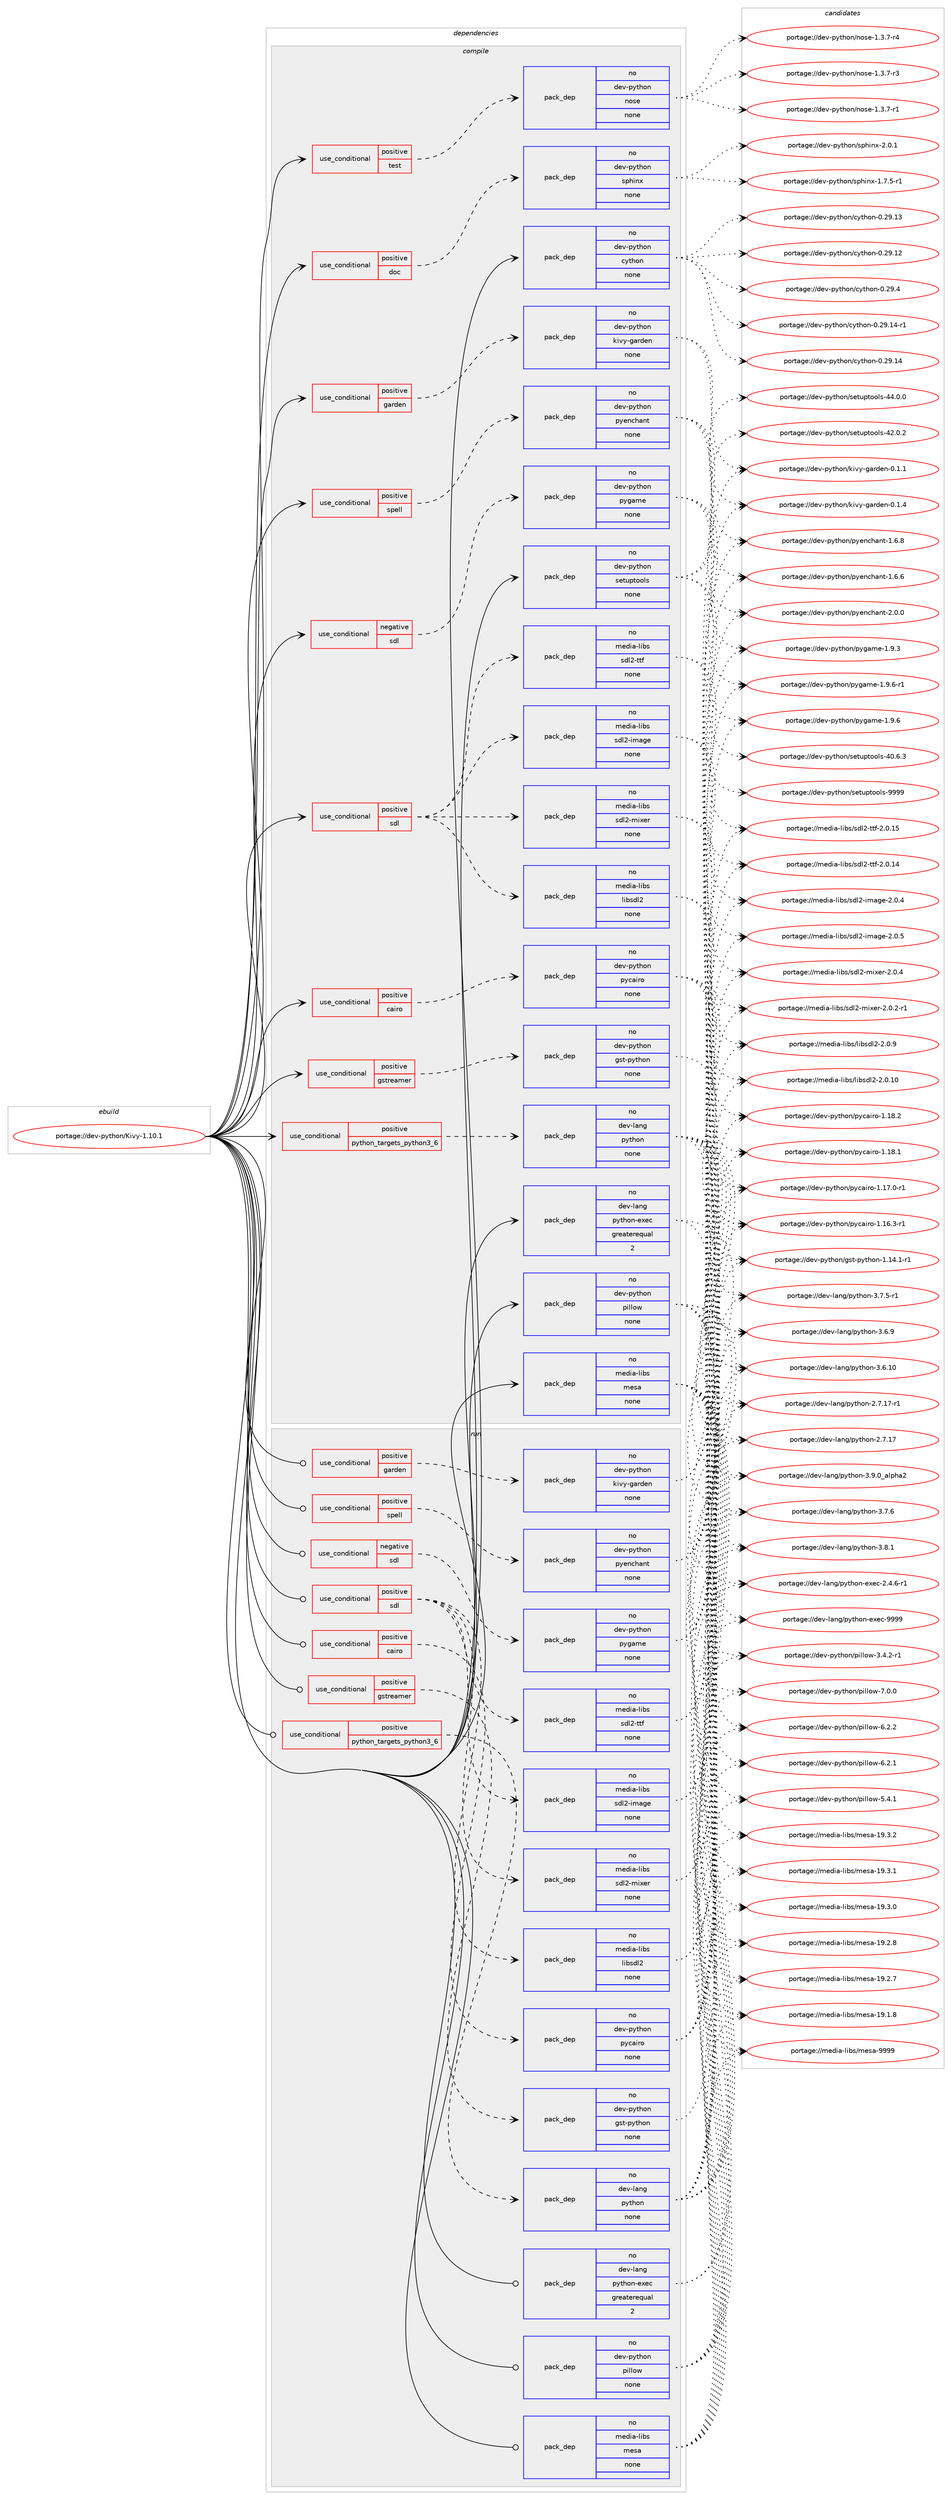 digraph prolog {

# *************
# Graph options
# *************

newrank=true;
concentrate=true;
compound=true;
graph [rankdir=LR,fontname=Helvetica,fontsize=10,ranksep=1.5];#, ranksep=2.5, nodesep=0.2];
edge  [arrowhead=vee];
node  [fontname=Helvetica,fontsize=10];

# **********
# The ebuild
# **********

subgraph cluster_leftcol {
color=gray;
rank=same;
label=<<i>ebuild</i>>;
id [label="portage://dev-python/Kivy-1.10.1", color=red, width=4, href="../dev-python/Kivy-1.10.1.svg"];
}

# ****************
# The dependencies
# ****************

subgraph cluster_midcol {
color=gray;
label=<<i>dependencies</i>>;
subgraph cluster_compile {
fillcolor="#eeeeee";
style=filled;
label=<<i>compile</i>>;
subgraph cond119647 {
dependency473602 [label=<<TABLE BORDER="0" CELLBORDER="1" CELLSPACING="0" CELLPADDING="4"><TR><TD ROWSPAN="3" CELLPADDING="10">use_conditional</TD></TR><TR><TD>negative</TD></TR><TR><TD>sdl</TD></TR></TABLE>>, shape=none, color=red];
subgraph pack348938 {
dependency473603 [label=<<TABLE BORDER="0" CELLBORDER="1" CELLSPACING="0" CELLPADDING="4" WIDTH="220"><TR><TD ROWSPAN="6" CELLPADDING="30">pack_dep</TD></TR><TR><TD WIDTH="110">no</TD></TR><TR><TD>dev-python</TD></TR><TR><TD>pygame</TD></TR><TR><TD>none</TD></TR><TR><TD></TD></TR></TABLE>>, shape=none, color=blue];
}
dependency473602:e -> dependency473603:w [weight=20,style="dashed",arrowhead="vee"];
}
id:e -> dependency473602:w [weight=20,style="solid",arrowhead="vee"];
subgraph cond119648 {
dependency473604 [label=<<TABLE BORDER="0" CELLBORDER="1" CELLSPACING="0" CELLPADDING="4"><TR><TD ROWSPAN="3" CELLPADDING="10">use_conditional</TD></TR><TR><TD>positive</TD></TR><TR><TD>cairo</TD></TR></TABLE>>, shape=none, color=red];
subgraph pack348939 {
dependency473605 [label=<<TABLE BORDER="0" CELLBORDER="1" CELLSPACING="0" CELLPADDING="4" WIDTH="220"><TR><TD ROWSPAN="6" CELLPADDING="30">pack_dep</TD></TR><TR><TD WIDTH="110">no</TD></TR><TR><TD>dev-python</TD></TR><TR><TD>pycairo</TD></TR><TR><TD>none</TD></TR><TR><TD></TD></TR></TABLE>>, shape=none, color=blue];
}
dependency473604:e -> dependency473605:w [weight=20,style="dashed",arrowhead="vee"];
}
id:e -> dependency473604:w [weight=20,style="solid",arrowhead="vee"];
subgraph cond119649 {
dependency473606 [label=<<TABLE BORDER="0" CELLBORDER="1" CELLSPACING="0" CELLPADDING="4"><TR><TD ROWSPAN="3" CELLPADDING="10">use_conditional</TD></TR><TR><TD>positive</TD></TR><TR><TD>doc</TD></TR></TABLE>>, shape=none, color=red];
subgraph pack348940 {
dependency473607 [label=<<TABLE BORDER="0" CELLBORDER="1" CELLSPACING="0" CELLPADDING="4" WIDTH="220"><TR><TD ROWSPAN="6" CELLPADDING="30">pack_dep</TD></TR><TR><TD WIDTH="110">no</TD></TR><TR><TD>dev-python</TD></TR><TR><TD>sphinx</TD></TR><TR><TD>none</TD></TR><TR><TD></TD></TR></TABLE>>, shape=none, color=blue];
}
dependency473606:e -> dependency473607:w [weight=20,style="dashed",arrowhead="vee"];
}
id:e -> dependency473606:w [weight=20,style="solid",arrowhead="vee"];
subgraph cond119650 {
dependency473608 [label=<<TABLE BORDER="0" CELLBORDER="1" CELLSPACING="0" CELLPADDING="4"><TR><TD ROWSPAN="3" CELLPADDING="10">use_conditional</TD></TR><TR><TD>positive</TD></TR><TR><TD>garden</TD></TR></TABLE>>, shape=none, color=red];
subgraph pack348941 {
dependency473609 [label=<<TABLE BORDER="0" CELLBORDER="1" CELLSPACING="0" CELLPADDING="4" WIDTH="220"><TR><TD ROWSPAN="6" CELLPADDING="30">pack_dep</TD></TR><TR><TD WIDTH="110">no</TD></TR><TR><TD>dev-python</TD></TR><TR><TD>kivy-garden</TD></TR><TR><TD>none</TD></TR><TR><TD></TD></TR></TABLE>>, shape=none, color=blue];
}
dependency473608:e -> dependency473609:w [weight=20,style="dashed",arrowhead="vee"];
}
id:e -> dependency473608:w [weight=20,style="solid",arrowhead="vee"];
subgraph cond119651 {
dependency473610 [label=<<TABLE BORDER="0" CELLBORDER="1" CELLSPACING="0" CELLPADDING="4"><TR><TD ROWSPAN="3" CELLPADDING="10">use_conditional</TD></TR><TR><TD>positive</TD></TR><TR><TD>gstreamer</TD></TR></TABLE>>, shape=none, color=red];
subgraph pack348942 {
dependency473611 [label=<<TABLE BORDER="0" CELLBORDER="1" CELLSPACING="0" CELLPADDING="4" WIDTH="220"><TR><TD ROWSPAN="6" CELLPADDING="30">pack_dep</TD></TR><TR><TD WIDTH="110">no</TD></TR><TR><TD>dev-python</TD></TR><TR><TD>gst-python</TD></TR><TR><TD>none</TD></TR><TR><TD></TD></TR></TABLE>>, shape=none, color=blue];
}
dependency473610:e -> dependency473611:w [weight=20,style="dashed",arrowhead="vee"];
}
id:e -> dependency473610:w [weight=20,style="solid",arrowhead="vee"];
subgraph cond119652 {
dependency473612 [label=<<TABLE BORDER="0" CELLBORDER="1" CELLSPACING="0" CELLPADDING="4"><TR><TD ROWSPAN="3" CELLPADDING="10">use_conditional</TD></TR><TR><TD>positive</TD></TR><TR><TD>python_targets_python3_6</TD></TR></TABLE>>, shape=none, color=red];
subgraph pack348943 {
dependency473613 [label=<<TABLE BORDER="0" CELLBORDER="1" CELLSPACING="0" CELLPADDING="4" WIDTH="220"><TR><TD ROWSPAN="6" CELLPADDING="30">pack_dep</TD></TR><TR><TD WIDTH="110">no</TD></TR><TR><TD>dev-lang</TD></TR><TR><TD>python</TD></TR><TR><TD>none</TD></TR><TR><TD></TD></TR></TABLE>>, shape=none, color=blue];
}
dependency473612:e -> dependency473613:w [weight=20,style="dashed",arrowhead="vee"];
}
id:e -> dependency473612:w [weight=20,style="solid",arrowhead="vee"];
subgraph cond119653 {
dependency473614 [label=<<TABLE BORDER="0" CELLBORDER="1" CELLSPACING="0" CELLPADDING="4"><TR><TD ROWSPAN="3" CELLPADDING="10">use_conditional</TD></TR><TR><TD>positive</TD></TR><TR><TD>sdl</TD></TR></TABLE>>, shape=none, color=red];
subgraph pack348944 {
dependency473615 [label=<<TABLE BORDER="0" CELLBORDER="1" CELLSPACING="0" CELLPADDING="4" WIDTH="220"><TR><TD ROWSPAN="6" CELLPADDING="30">pack_dep</TD></TR><TR><TD WIDTH="110">no</TD></TR><TR><TD>media-libs</TD></TR><TR><TD>libsdl2</TD></TR><TR><TD>none</TD></TR><TR><TD></TD></TR></TABLE>>, shape=none, color=blue];
}
dependency473614:e -> dependency473615:w [weight=20,style="dashed",arrowhead="vee"];
subgraph pack348945 {
dependency473616 [label=<<TABLE BORDER="0" CELLBORDER="1" CELLSPACING="0" CELLPADDING="4" WIDTH="220"><TR><TD ROWSPAN="6" CELLPADDING="30">pack_dep</TD></TR><TR><TD WIDTH="110">no</TD></TR><TR><TD>media-libs</TD></TR><TR><TD>sdl2-ttf</TD></TR><TR><TD>none</TD></TR><TR><TD></TD></TR></TABLE>>, shape=none, color=blue];
}
dependency473614:e -> dependency473616:w [weight=20,style="dashed",arrowhead="vee"];
subgraph pack348946 {
dependency473617 [label=<<TABLE BORDER="0" CELLBORDER="1" CELLSPACING="0" CELLPADDING="4" WIDTH="220"><TR><TD ROWSPAN="6" CELLPADDING="30">pack_dep</TD></TR><TR><TD WIDTH="110">no</TD></TR><TR><TD>media-libs</TD></TR><TR><TD>sdl2-image</TD></TR><TR><TD>none</TD></TR><TR><TD></TD></TR></TABLE>>, shape=none, color=blue];
}
dependency473614:e -> dependency473617:w [weight=20,style="dashed",arrowhead="vee"];
subgraph pack348947 {
dependency473618 [label=<<TABLE BORDER="0" CELLBORDER="1" CELLSPACING="0" CELLPADDING="4" WIDTH="220"><TR><TD ROWSPAN="6" CELLPADDING="30">pack_dep</TD></TR><TR><TD WIDTH="110">no</TD></TR><TR><TD>media-libs</TD></TR><TR><TD>sdl2-mixer</TD></TR><TR><TD>none</TD></TR><TR><TD></TD></TR></TABLE>>, shape=none, color=blue];
}
dependency473614:e -> dependency473618:w [weight=20,style="dashed",arrowhead="vee"];
}
id:e -> dependency473614:w [weight=20,style="solid",arrowhead="vee"];
subgraph cond119654 {
dependency473619 [label=<<TABLE BORDER="0" CELLBORDER="1" CELLSPACING="0" CELLPADDING="4"><TR><TD ROWSPAN="3" CELLPADDING="10">use_conditional</TD></TR><TR><TD>positive</TD></TR><TR><TD>spell</TD></TR></TABLE>>, shape=none, color=red];
subgraph pack348948 {
dependency473620 [label=<<TABLE BORDER="0" CELLBORDER="1" CELLSPACING="0" CELLPADDING="4" WIDTH="220"><TR><TD ROWSPAN="6" CELLPADDING="30">pack_dep</TD></TR><TR><TD WIDTH="110">no</TD></TR><TR><TD>dev-python</TD></TR><TR><TD>pyenchant</TD></TR><TR><TD>none</TD></TR><TR><TD></TD></TR></TABLE>>, shape=none, color=blue];
}
dependency473619:e -> dependency473620:w [weight=20,style="dashed",arrowhead="vee"];
}
id:e -> dependency473619:w [weight=20,style="solid",arrowhead="vee"];
subgraph cond119655 {
dependency473621 [label=<<TABLE BORDER="0" CELLBORDER="1" CELLSPACING="0" CELLPADDING="4"><TR><TD ROWSPAN="3" CELLPADDING="10">use_conditional</TD></TR><TR><TD>positive</TD></TR><TR><TD>test</TD></TR></TABLE>>, shape=none, color=red];
subgraph pack348949 {
dependency473622 [label=<<TABLE BORDER="0" CELLBORDER="1" CELLSPACING="0" CELLPADDING="4" WIDTH="220"><TR><TD ROWSPAN="6" CELLPADDING="30">pack_dep</TD></TR><TR><TD WIDTH="110">no</TD></TR><TR><TD>dev-python</TD></TR><TR><TD>nose</TD></TR><TR><TD>none</TD></TR><TR><TD></TD></TR></TABLE>>, shape=none, color=blue];
}
dependency473621:e -> dependency473622:w [weight=20,style="dashed",arrowhead="vee"];
}
id:e -> dependency473621:w [weight=20,style="solid",arrowhead="vee"];
subgraph pack348950 {
dependency473623 [label=<<TABLE BORDER="0" CELLBORDER="1" CELLSPACING="0" CELLPADDING="4" WIDTH="220"><TR><TD ROWSPAN="6" CELLPADDING="30">pack_dep</TD></TR><TR><TD WIDTH="110">no</TD></TR><TR><TD>dev-lang</TD></TR><TR><TD>python-exec</TD></TR><TR><TD>greaterequal</TD></TR><TR><TD>2</TD></TR></TABLE>>, shape=none, color=blue];
}
id:e -> dependency473623:w [weight=20,style="solid",arrowhead="vee"];
subgraph pack348951 {
dependency473624 [label=<<TABLE BORDER="0" CELLBORDER="1" CELLSPACING="0" CELLPADDING="4" WIDTH="220"><TR><TD ROWSPAN="6" CELLPADDING="30">pack_dep</TD></TR><TR><TD WIDTH="110">no</TD></TR><TR><TD>dev-python</TD></TR><TR><TD>cython</TD></TR><TR><TD>none</TD></TR><TR><TD></TD></TR></TABLE>>, shape=none, color=blue];
}
id:e -> dependency473624:w [weight=20,style="solid",arrowhead="vee"];
subgraph pack348952 {
dependency473625 [label=<<TABLE BORDER="0" CELLBORDER="1" CELLSPACING="0" CELLPADDING="4" WIDTH="220"><TR><TD ROWSPAN="6" CELLPADDING="30">pack_dep</TD></TR><TR><TD WIDTH="110">no</TD></TR><TR><TD>dev-python</TD></TR><TR><TD>pillow</TD></TR><TR><TD>none</TD></TR><TR><TD></TD></TR></TABLE>>, shape=none, color=blue];
}
id:e -> dependency473625:w [weight=20,style="solid",arrowhead="vee"];
subgraph pack348953 {
dependency473626 [label=<<TABLE BORDER="0" CELLBORDER="1" CELLSPACING="0" CELLPADDING="4" WIDTH="220"><TR><TD ROWSPAN="6" CELLPADDING="30">pack_dep</TD></TR><TR><TD WIDTH="110">no</TD></TR><TR><TD>dev-python</TD></TR><TR><TD>setuptools</TD></TR><TR><TD>none</TD></TR><TR><TD></TD></TR></TABLE>>, shape=none, color=blue];
}
id:e -> dependency473626:w [weight=20,style="solid",arrowhead="vee"];
subgraph pack348954 {
dependency473627 [label=<<TABLE BORDER="0" CELLBORDER="1" CELLSPACING="0" CELLPADDING="4" WIDTH="220"><TR><TD ROWSPAN="6" CELLPADDING="30">pack_dep</TD></TR><TR><TD WIDTH="110">no</TD></TR><TR><TD>media-libs</TD></TR><TR><TD>mesa</TD></TR><TR><TD>none</TD></TR><TR><TD></TD></TR></TABLE>>, shape=none, color=blue];
}
id:e -> dependency473627:w [weight=20,style="solid",arrowhead="vee"];
}
subgraph cluster_compileandrun {
fillcolor="#eeeeee";
style=filled;
label=<<i>compile and run</i>>;
}
subgraph cluster_run {
fillcolor="#eeeeee";
style=filled;
label=<<i>run</i>>;
subgraph cond119656 {
dependency473628 [label=<<TABLE BORDER="0" CELLBORDER="1" CELLSPACING="0" CELLPADDING="4"><TR><TD ROWSPAN="3" CELLPADDING="10">use_conditional</TD></TR><TR><TD>negative</TD></TR><TR><TD>sdl</TD></TR></TABLE>>, shape=none, color=red];
subgraph pack348955 {
dependency473629 [label=<<TABLE BORDER="0" CELLBORDER="1" CELLSPACING="0" CELLPADDING="4" WIDTH="220"><TR><TD ROWSPAN="6" CELLPADDING="30">pack_dep</TD></TR><TR><TD WIDTH="110">no</TD></TR><TR><TD>dev-python</TD></TR><TR><TD>pygame</TD></TR><TR><TD>none</TD></TR><TR><TD></TD></TR></TABLE>>, shape=none, color=blue];
}
dependency473628:e -> dependency473629:w [weight=20,style="dashed",arrowhead="vee"];
}
id:e -> dependency473628:w [weight=20,style="solid",arrowhead="odot"];
subgraph cond119657 {
dependency473630 [label=<<TABLE BORDER="0" CELLBORDER="1" CELLSPACING="0" CELLPADDING="4"><TR><TD ROWSPAN="3" CELLPADDING="10">use_conditional</TD></TR><TR><TD>positive</TD></TR><TR><TD>cairo</TD></TR></TABLE>>, shape=none, color=red];
subgraph pack348956 {
dependency473631 [label=<<TABLE BORDER="0" CELLBORDER="1" CELLSPACING="0" CELLPADDING="4" WIDTH="220"><TR><TD ROWSPAN="6" CELLPADDING="30">pack_dep</TD></TR><TR><TD WIDTH="110">no</TD></TR><TR><TD>dev-python</TD></TR><TR><TD>pycairo</TD></TR><TR><TD>none</TD></TR><TR><TD></TD></TR></TABLE>>, shape=none, color=blue];
}
dependency473630:e -> dependency473631:w [weight=20,style="dashed",arrowhead="vee"];
}
id:e -> dependency473630:w [weight=20,style="solid",arrowhead="odot"];
subgraph cond119658 {
dependency473632 [label=<<TABLE BORDER="0" CELLBORDER="1" CELLSPACING="0" CELLPADDING="4"><TR><TD ROWSPAN="3" CELLPADDING="10">use_conditional</TD></TR><TR><TD>positive</TD></TR><TR><TD>garden</TD></TR></TABLE>>, shape=none, color=red];
subgraph pack348957 {
dependency473633 [label=<<TABLE BORDER="0" CELLBORDER="1" CELLSPACING="0" CELLPADDING="4" WIDTH="220"><TR><TD ROWSPAN="6" CELLPADDING="30">pack_dep</TD></TR><TR><TD WIDTH="110">no</TD></TR><TR><TD>dev-python</TD></TR><TR><TD>kivy-garden</TD></TR><TR><TD>none</TD></TR><TR><TD></TD></TR></TABLE>>, shape=none, color=blue];
}
dependency473632:e -> dependency473633:w [weight=20,style="dashed",arrowhead="vee"];
}
id:e -> dependency473632:w [weight=20,style="solid",arrowhead="odot"];
subgraph cond119659 {
dependency473634 [label=<<TABLE BORDER="0" CELLBORDER="1" CELLSPACING="0" CELLPADDING="4"><TR><TD ROWSPAN="3" CELLPADDING="10">use_conditional</TD></TR><TR><TD>positive</TD></TR><TR><TD>gstreamer</TD></TR></TABLE>>, shape=none, color=red];
subgraph pack348958 {
dependency473635 [label=<<TABLE BORDER="0" CELLBORDER="1" CELLSPACING="0" CELLPADDING="4" WIDTH="220"><TR><TD ROWSPAN="6" CELLPADDING="30">pack_dep</TD></TR><TR><TD WIDTH="110">no</TD></TR><TR><TD>dev-python</TD></TR><TR><TD>gst-python</TD></TR><TR><TD>none</TD></TR><TR><TD></TD></TR></TABLE>>, shape=none, color=blue];
}
dependency473634:e -> dependency473635:w [weight=20,style="dashed",arrowhead="vee"];
}
id:e -> dependency473634:w [weight=20,style="solid",arrowhead="odot"];
subgraph cond119660 {
dependency473636 [label=<<TABLE BORDER="0" CELLBORDER="1" CELLSPACING="0" CELLPADDING="4"><TR><TD ROWSPAN="3" CELLPADDING="10">use_conditional</TD></TR><TR><TD>positive</TD></TR><TR><TD>python_targets_python3_6</TD></TR></TABLE>>, shape=none, color=red];
subgraph pack348959 {
dependency473637 [label=<<TABLE BORDER="0" CELLBORDER="1" CELLSPACING="0" CELLPADDING="4" WIDTH="220"><TR><TD ROWSPAN="6" CELLPADDING="30">pack_dep</TD></TR><TR><TD WIDTH="110">no</TD></TR><TR><TD>dev-lang</TD></TR><TR><TD>python</TD></TR><TR><TD>none</TD></TR><TR><TD></TD></TR></TABLE>>, shape=none, color=blue];
}
dependency473636:e -> dependency473637:w [weight=20,style="dashed",arrowhead="vee"];
}
id:e -> dependency473636:w [weight=20,style="solid",arrowhead="odot"];
subgraph cond119661 {
dependency473638 [label=<<TABLE BORDER="0" CELLBORDER="1" CELLSPACING="0" CELLPADDING="4"><TR><TD ROWSPAN="3" CELLPADDING="10">use_conditional</TD></TR><TR><TD>positive</TD></TR><TR><TD>sdl</TD></TR></TABLE>>, shape=none, color=red];
subgraph pack348960 {
dependency473639 [label=<<TABLE BORDER="0" CELLBORDER="1" CELLSPACING="0" CELLPADDING="4" WIDTH="220"><TR><TD ROWSPAN="6" CELLPADDING="30">pack_dep</TD></TR><TR><TD WIDTH="110">no</TD></TR><TR><TD>media-libs</TD></TR><TR><TD>libsdl2</TD></TR><TR><TD>none</TD></TR><TR><TD></TD></TR></TABLE>>, shape=none, color=blue];
}
dependency473638:e -> dependency473639:w [weight=20,style="dashed",arrowhead="vee"];
subgraph pack348961 {
dependency473640 [label=<<TABLE BORDER="0" CELLBORDER="1" CELLSPACING="0" CELLPADDING="4" WIDTH="220"><TR><TD ROWSPAN="6" CELLPADDING="30">pack_dep</TD></TR><TR><TD WIDTH="110">no</TD></TR><TR><TD>media-libs</TD></TR><TR><TD>sdl2-ttf</TD></TR><TR><TD>none</TD></TR><TR><TD></TD></TR></TABLE>>, shape=none, color=blue];
}
dependency473638:e -> dependency473640:w [weight=20,style="dashed",arrowhead="vee"];
subgraph pack348962 {
dependency473641 [label=<<TABLE BORDER="0" CELLBORDER="1" CELLSPACING="0" CELLPADDING="4" WIDTH="220"><TR><TD ROWSPAN="6" CELLPADDING="30">pack_dep</TD></TR><TR><TD WIDTH="110">no</TD></TR><TR><TD>media-libs</TD></TR><TR><TD>sdl2-image</TD></TR><TR><TD>none</TD></TR><TR><TD></TD></TR></TABLE>>, shape=none, color=blue];
}
dependency473638:e -> dependency473641:w [weight=20,style="dashed",arrowhead="vee"];
subgraph pack348963 {
dependency473642 [label=<<TABLE BORDER="0" CELLBORDER="1" CELLSPACING="0" CELLPADDING="4" WIDTH="220"><TR><TD ROWSPAN="6" CELLPADDING="30">pack_dep</TD></TR><TR><TD WIDTH="110">no</TD></TR><TR><TD>media-libs</TD></TR><TR><TD>sdl2-mixer</TD></TR><TR><TD>none</TD></TR><TR><TD></TD></TR></TABLE>>, shape=none, color=blue];
}
dependency473638:e -> dependency473642:w [weight=20,style="dashed",arrowhead="vee"];
}
id:e -> dependency473638:w [weight=20,style="solid",arrowhead="odot"];
subgraph cond119662 {
dependency473643 [label=<<TABLE BORDER="0" CELLBORDER="1" CELLSPACING="0" CELLPADDING="4"><TR><TD ROWSPAN="3" CELLPADDING="10">use_conditional</TD></TR><TR><TD>positive</TD></TR><TR><TD>spell</TD></TR></TABLE>>, shape=none, color=red];
subgraph pack348964 {
dependency473644 [label=<<TABLE BORDER="0" CELLBORDER="1" CELLSPACING="0" CELLPADDING="4" WIDTH="220"><TR><TD ROWSPAN="6" CELLPADDING="30">pack_dep</TD></TR><TR><TD WIDTH="110">no</TD></TR><TR><TD>dev-python</TD></TR><TR><TD>pyenchant</TD></TR><TR><TD>none</TD></TR><TR><TD></TD></TR></TABLE>>, shape=none, color=blue];
}
dependency473643:e -> dependency473644:w [weight=20,style="dashed",arrowhead="vee"];
}
id:e -> dependency473643:w [weight=20,style="solid",arrowhead="odot"];
subgraph pack348965 {
dependency473645 [label=<<TABLE BORDER="0" CELLBORDER="1" CELLSPACING="0" CELLPADDING="4" WIDTH="220"><TR><TD ROWSPAN="6" CELLPADDING="30">pack_dep</TD></TR><TR><TD WIDTH="110">no</TD></TR><TR><TD>dev-lang</TD></TR><TR><TD>python-exec</TD></TR><TR><TD>greaterequal</TD></TR><TR><TD>2</TD></TR></TABLE>>, shape=none, color=blue];
}
id:e -> dependency473645:w [weight=20,style="solid",arrowhead="odot"];
subgraph pack348966 {
dependency473646 [label=<<TABLE BORDER="0" CELLBORDER="1" CELLSPACING="0" CELLPADDING="4" WIDTH="220"><TR><TD ROWSPAN="6" CELLPADDING="30">pack_dep</TD></TR><TR><TD WIDTH="110">no</TD></TR><TR><TD>dev-python</TD></TR><TR><TD>pillow</TD></TR><TR><TD>none</TD></TR><TR><TD></TD></TR></TABLE>>, shape=none, color=blue];
}
id:e -> dependency473646:w [weight=20,style="solid",arrowhead="odot"];
subgraph pack348967 {
dependency473647 [label=<<TABLE BORDER="0" CELLBORDER="1" CELLSPACING="0" CELLPADDING="4" WIDTH="220"><TR><TD ROWSPAN="6" CELLPADDING="30">pack_dep</TD></TR><TR><TD WIDTH="110">no</TD></TR><TR><TD>media-libs</TD></TR><TR><TD>mesa</TD></TR><TR><TD>none</TD></TR><TR><TD></TD></TR></TABLE>>, shape=none, color=blue];
}
id:e -> dependency473647:w [weight=20,style="solid",arrowhead="odot"];
}
}

# **************
# The candidates
# **************

subgraph cluster_choices {
rank=same;
color=gray;
label=<<i>candidates</i>>;

subgraph choice348938 {
color=black;
nodesep=1;
choice1001011184511212111610411111047112121103971091014549465746544511449 [label="portage://dev-python/pygame-1.9.6-r1", color=red, width=4,href="../dev-python/pygame-1.9.6-r1.svg"];
choice100101118451121211161041111104711212110397109101454946574654 [label="portage://dev-python/pygame-1.9.6", color=red, width=4,href="../dev-python/pygame-1.9.6.svg"];
choice100101118451121211161041111104711212110397109101454946574651 [label="portage://dev-python/pygame-1.9.3", color=red, width=4,href="../dev-python/pygame-1.9.3.svg"];
dependency473603:e -> choice1001011184511212111610411111047112121103971091014549465746544511449:w [style=dotted,weight="100"];
dependency473603:e -> choice100101118451121211161041111104711212110397109101454946574654:w [style=dotted,weight="100"];
dependency473603:e -> choice100101118451121211161041111104711212110397109101454946574651:w [style=dotted,weight="100"];
}
subgraph choice348939 {
color=black;
nodesep=1;
choice1001011184511212111610411111047112121999710511411145494649564650 [label="portage://dev-python/pycairo-1.18.2", color=red, width=4,href="../dev-python/pycairo-1.18.2.svg"];
choice1001011184511212111610411111047112121999710511411145494649564649 [label="portage://dev-python/pycairo-1.18.1", color=red, width=4,href="../dev-python/pycairo-1.18.1.svg"];
choice10010111845112121116104111110471121219997105114111454946495546484511449 [label="portage://dev-python/pycairo-1.17.0-r1", color=red, width=4,href="../dev-python/pycairo-1.17.0-r1.svg"];
choice10010111845112121116104111110471121219997105114111454946495446514511449 [label="portage://dev-python/pycairo-1.16.3-r1", color=red, width=4,href="../dev-python/pycairo-1.16.3-r1.svg"];
dependency473605:e -> choice1001011184511212111610411111047112121999710511411145494649564650:w [style=dotted,weight="100"];
dependency473605:e -> choice1001011184511212111610411111047112121999710511411145494649564649:w [style=dotted,weight="100"];
dependency473605:e -> choice10010111845112121116104111110471121219997105114111454946495546484511449:w [style=dotted,weight="100"];
dependency473605:e -> choice10010111845112121116104111110471121219997105114111454946495446514511449:w [style=dotted,weight="100"];
}
subgraph choice348940 {
color=black;
nodesep=1;
choice1001011184511212111610411111047115112104105110120455046484649 [label="portage://dev-python/sphinx-2.0.1", color=red, width=4,href="../dev-python/sphinx-2.0.1.svg"];
choice10010111845112121116104111110471151121041051101204549465546534511449 [label="portage://dev-python/sphinx-1.7.5-r1", color=red, width=4,href="../dev-python/sphinx-1.7.5-r1.svg"];
dependency473607:e -> choice1001011184511212111610411111047115112104105110120455046484649:w [style=dotted,weight="100"];
dependency473607:e -> choice10010111845112121116104111110471151121041051101204549465546534511449:w [style=dotted,weight="100"];
}
subgraph choice348941 {
color=black;
nodesep=1;
choice10010111845112121116104111110471071051181214510397114100101110454846494652 [label="portage://dev-python/kivy-garden-0.1.4", color=red, width=4,href="../dev-python/kivy-garden-0.1.4.svg"];
choice10010111845112121116104111110471071051181214510397114100101110454846494649 [label="portage://dev-python/kivy-garden-0.1.1", color=red, width=4,href="../dev-python/kivy-garden-0.1.1.svg"];
dependency473609:e -> choice10010111845112121116104111110471071051181214510397114100101110454846494652:w [style=dotted,weight="100"];
dependency473609:e -> choice10010111845112121116104111110471071051181214510397114100101110454846494649:w [style=dotted,weight="100"];
}
subgraph choice348942 {
color=black;
nodesep=1;
choice100101118451121211161041111104710311511645112121116104111110454946495246494511449 [label="portage://dev-python/gst-python-1.14.1-r1", color=red, width=4,href="../dev-python/gst-python-1.14.1-r1.svg"];
dependency473611:e -> choice100101118451121211161041111104710311511645112121116104111110454946495246494511449:w [style=dotted,weight="100"];
}
subgraph choice348943 {
color=black;
nodesep=1;
choice10010111845108971101034711212111610411111045514657464895971081121049750 [label="portage://dev-lang/python-3.9.0_alpha2", color=red, width=4,href="../dev-lang/python-3.9.0_alpha2.svg"];
choice100101118451089711010347112121116104111110455146564649 [label="portage://dev-lang/python-3.8.1", color=red, width=4,href="../dev-lang/python-3.8.1.svg"];
choice100101118451089711010347112121116104111110455146554654 [label="portage://dev-lang/python-3.7.6", color=red, width=4,href="../dev-lang/python-3.7.6.svg"];
choice1001011184510897110103471121211161041111104551465546534511449 [label="portage://dev-lang/python-3.7.5-r1", color=red, width=4,href="../dev-lang/python-3.7.5-r1.svg"];
choice100101118451089711010347112121116104111110455146544657 [label="portage://dev-lang/python-3.6.9", color=red, width=4,href="../dev-lang/python-3.6.9.svg"];
choice10010111845108971101034711212111610411111045514654464948 [label="portage://dev-lang/python-3.6.10", color=red, width=4,href="../dev-lang/python-3.6.10.svg"];
choice100101118451089711010347112121116104111110455046554649554511449 [label="portage://dev-lang/python-2.7.17-r1", color=red, width=4,href="../dev-lang/python-2.7.17-r1.svg"];
choice10010111845108971101034711212111610411111045504655464955 [label="portage://dev-lang/python-2.7.17", color=red, width=4,href="../dev-lang/python-2.7.17.svg"];
dependency473613:e -> choice10010111845108971101034711212111610411111045514657464895971081121049750:w [style=dotted,weight="100"];
dependency473613:e -> choice100101118451089711010347112121116104111110455146564649:w [style=dotted,weight="100"];
dependency473613:e -> choice100101118451089711010347112121116104111110455146554654:w [style=dotted,weight="100"];
dependency473613:e -> choice1001011184510897110103471121211161041111104551465546534511449:w [style=dotted,weight="100"];
dependency473613:e -> choice100101118451089711010347112121116104111110455146544657:w [style=dotted,weight="100"];
dependency473613:e -> choice10010111845108971101034711212111610411111045514654464948:w [style=dotted,weight="100"];
dependency473613:e -> choice100101118451089711010347112121116104111110455046554649554511449:w [style=dotted,weight="100"];
dependency473613:e -> choice10010111845108971101034711212111610411111045504655464955:w [style=dotted,weight="100"];
}
subgraph choice348944 {
color=black;
nodesep=1;
choice109101100105974510810598115471081059811510010850455046484657 [label="portage://media-libs/libsdl2-2.0.9", color=red, width=4,href="../media-libs/libsdl2-2.0.9.svg"];
choice10910110010597451081059811547108105981151001085045504648464948 [label="portage://media-libs/libsdl2-2.0.10", color=red, width=4,href="../media-libs/libsdl2-2.0.10.svg"];
dependency473615:e -> choice109101100105974510810598115471081059811510010850455046484657:w [style=dotted,weight="100"];
dependency473615:e -> choice10910110010597451081059811547108105981151001085045504648464948:w [style=dotted,weight="100"];
}
subgraph choice348945 {
color=black;
nodesep=1;
choice10910110010597451081059811547115100108504511611610245504648464953 [label="portage://media-libs/sdl2-ttf-2.0.15", color=red, width=4,href="../media-libs/sdl2-ttf-2.0.15.svg"];
choice10910110010597451081059811547115100108504511611610245504648464952 [label="portage://media-libs/sdl2-ttf-2.0.14", color=red, width=4,href="../media-libs/sdl2-ttf-2.0.14.svg"];
dependency473616:e -> choice10910110010597451081059811547115100108504511611610245504648464953:w [style=dotted,weight="100"];
dependency473616:e -> choice10910110010597451081059811547115100108504511611610245504648464952:w [style=dotted,weight="100"];
}
subgraph choice348946 {
color=black;
nodesep=1;
choice10910110010597451081059811547115100108504510510997103101455046484653 [label="portage://media-libs/sdl2-image-2.0.5", color=red, width=4,href="../media-libs/sdl2-image-2.0.5.svg"];
choice10910110010597451081059811547115100108504510510997103101455046484652 [label="portage://media-libs/sdl2-image-2.0.4", color=red, width=4,href="../media-libs/sdl2-image-2.0.4.svg"];
dependency473617:e -> choice10910110010597451081059811547115100108504510510997103101455046484653:w [style=dotted,weight="100"];
dependency473617:e -> choice10910110010597451081059811547115100108504510510997103101455046484652:w [style=dotted,weight="100"];
}
subgraph choice348947 {
color=black;
nodesep=1;
choice109101100105974510810598115471151001085045109105120101114455046484652 [label="portage://media-libs/sdl2-mixer-2.0.4", color=red, width=4,href="../media-libs/sdl2-mixer-2.0.4.svg"];
choice1091011001059745108105981154711510010850451091051201011144550464846504511449 [label="portage://media-libs/sdl2-mixer-2.0.2-r1", color=red, width=4,href="../media-libs/sdl2-mixer-2.0.2-r1.svg"];
dependency473618:e -> choice109101100105974510810598115471151001085045109105120101114455046484652:w [style=dotted,weight="100"];
dependency473618:e -> choice1091011001059745108105981154711510010850451091051201011144550464846504511449:w [style=dotted,weight="100"];
}
subgraph choice348948 {
color=black;
nodesep=1;
choice10010111845112121116104111110471121211011109910497110116455046484648 [label="portage://dev-python/pyenchant-2.0.0", color=red, width=4,href="../dev-python/pyenchant-2.0.0.svg"];
choice10010111845112121116104111110471121211011109910497110116454946544656 [label="portage://dev-python/pyenchant-1.6.8", color=red, width=4,href="../dev-python/pyenchant-1.6.8.svg"];
choice10010111845112121116104111110471121211011109910497110116454946544654 [label="portage://dev-python/pyenchant-1.6.6", color=red, width=4,href="../dev-python/pyenchant-1.6.6.svg"];
dependency473620:e -> choice10010111845112121116104111110471121211011109910497110116455046484648:w [style=dotted,weight="100"];
dependency473620:e -> choice10010111845112121116104111110471121211011109910497110116454946544656:w [style=dotted,weight="100"];
dependency473620:e -> choice10010111845112121116104111110471121211011109910497110116454946544654:w [style=dotted,weight="100"];
}
subgraph choice348949 {
color=black;
nodesep=1;
choice10010111845112121116104111110471101111151014549465146554511452 [label="portage://dev-python/nose-1.3.7-r4", color=red, width=4,href="../dev-python/nose-1.3.7-r4.svg"];
choice10010111845112121116104111110471101111151014549465146554511451 [label="portage://dev-python/nose-1.3.7-r3", color=red, width=4,href="../dev-python/nose-1.3.7-r3.svg"];
choice10010111845112121116104111110471101111151014549465146554511449 [label="portage://dev-python/nose-1.3.7-r1", color=red, width=4,href="../dev-python/nose-1.3.7-r1.svg"];
dependency473622:e -> choice10010111845112121116104111110471101111151014549465146554511452:w [style=dotted,weight="100"];
dependency473622:e -> choice10010111845112121116104111110471101111151014549465146554511451:w [style=dotted,weight="100"];
dependency473622:e -> choice10010111845112121116104111110471101111151014549465146554511449:w [style=dotted,weight="100"];
}
subgraph choice348950 {
color=black;
nodesep=1;
choice10010111845108971101034711212111610411111045101120101994557575757 [label="portage://dev-lang/python-exec-9999", color=red, width=4,href="../dev-lang/python-exec-9999.svg"];
choice10010111845108971101034711212111610411111045101120101994550465246544511449 [label="portage://dev-lang/python-exec-2.4.6-r1", color=red, width=4,href="../dev-lang/python-exec-2.4.6-r1.svg"];
dependency473623:e -> choice10010111845108971101034711212111610411111045101120101994557575757:w [style=dotted,weight="100"];
dependency473623:e -> choice10010111845108971101034711212111610411111045101120101994550465246544511449:w [style=dotted,weight="100"];
}
subgraph choice348951 {
color=black;
nodesep=1;
choice10010111845112121116104111110479912111610411111045484650574652 [label="portage://dev-python/cython-0.29.4", color=red, width=4,href="../dev-python/cython-0.29.4.svg"];
choice10010111845112121116104111110479912111610411111045484650574649524511449 [label="portage://dev-python/cython-0.29.14-r1", color=red, width=4,href="../dev-python/cython-0.29.14-r1.svg"];
choice1001011184511212111610411111047991211161041111104548465057464952 [label="portage://dev-python/cython-0.29.14", color=red, width=4,href="../dev-python/cython-0.29.14.svg"];
choice1001011184511212111610411111047991211161041111104548465057464951 [label="portage://dev-python/cython-0.29.13", color=red, width=4,href="../dev-python/cython-0.29.13.svg"];
choice1001011184511212111610411111047991211161041111104548465057464950 [label="portage://dev-python/cython-0.29.12", color=red, width=4,href="../dev-python/cython-0.29.12.svg"];
dependency473624:e -> choice10010111845112121116104111110479912111610411111045484650574652:w [style=dotted,weight="100"];
dependency473624:e -> choice10010111845112121116104111110479912111610411111045484650574649524511449:w [style=dotted,weight="100"];
dependency473624:e -> choice1001011184511212111610411111047991211161041111104548465057464952:w [style=dotted,weight="100"];
dependency473624:e -> choice1001011184511212111610411111047991211161041111104548465057464951:w [style=dotted,weight="100"];
dependency473624:e -> choice1001011184511212111610411111047991211161041111104548465057464950:w [style=dotted,weight="100"];
}
subgraph choice348952 {
color=black;
nodesep=1;
choice1001011184511212111610411111047112105108108111119455546484648 [label="portage://dev-python/pillow-7.0.0", color=red, width=4,href="../dev-python/pillow-7.0.0.svg"];
choice1001011184511212111610411111047112105108108111119455446504650 [label="portage://dev-python/pillow-6.2.2", color=red, width=4,href="../dev-python/pillow-6.2.2.svg"];
choice1001011184511212111610411111047112105108108111119455446504649 [label="portage://dev-python/pillow-6.2.1", color=red, width=4,href="../dev-python/pillow-6.2.1.svg"];
choice1001011184511212111610411111047112105108108111119455346524649 [label="portage://dev-python/pillow-5.4.1", color=red, width=4,href="../dev-python/pillow-5.4.1.svg"];
choice10010111845112121116104111110471121051081081111194551465246504511449 [label="portage://dev-python/pillow-3.4.2-r1", color=red, width=4,href="../dev-python/pillow-3.4.2-r1.svg"];
dependency473625:e -> choice1001011184511212111610411111047112105108108111119455546484648:w [style=dotted,weight="100"];
dependency473625:e -> choice1001011184511212111610411111047112105108108111119455446504650:w [style=dotted,weight="100"];
dependency473625:e -> choice1001011184511212111610411111047112105108108111119455446504649:w [style=dotted,weight="100"];
dependency473625:e -> choice1001011184511212111610411111047112105108108111119455346524649:w [style=dotted,weight="100"];
dependency473625:e -> choice10010111845112121116104111110471121051081081111194551465246504511449:w [style=dotted,weight="100"];
}
subgraph choice348953 {
color=black;
nodesep=1;
choice10010111845112121116104111110471151011161171121161111111081154557575757 [label="portage://dev-python/setuptools-9999", color=red, width=4,href="../dev-python/setuptools-9999.svg"];
choice100101118451121211161041111104711510111611711211611111110811545525246484648 [label="portage://dev-python/setuptools-44.0.0", color=red, width=4,href="../dev-python/setuptools-44.0.0.svg"];
choice100101118451121211161041111104711510111611711211611111110811545525046484650 [label="portage://dev-python/setuptools-42.0.2", color=red, width=4,href="../dev-python/setuptools-42.0.2.svg"];
choice100101118451121211161041111104711510111611711211611111110811545524846544651 [label="portage://dev-python/setuptools-40.6.3", color=red, width=4,href="../dev-python/setuptools-40.6.3.svg"];
dependency473626:e -> choice10010111845112121116104111110471151011161171121161111111081154557575757:w [style=dotted,weight="100"];
dependency473626:e -> choice100101118451121211161041111104711510111611711211611111110811545525246484648:w [style=dotted,weight="100"];
dependency473626:e -> choice100101118451121211161041111104711510111611711211611111110811545525046484650:w [style=dotted,weight="100"];
dependency473626:e -> choice100101118451121211161041111104711510111611711211611111110811545524846544651:w [style=dotted,weight="100"];
}
subgraph choice348954 {
color=black;
nodesep=1;
choice10910110010597451081059811547109101115974557575757 [label="portage://media-libs/mesa-9999", color=red, width=4,href="../media-libs/mesa-9999.svg"];
choice109101100105974510810598115471091011159745495746514650 [label="portage://media-libs/mesa-19.3.2", color=red, width=4,href="../media-libs/mesa-19.3.2.svg"];
choice109101100105974510810598115471091011159745495746514649 [label="portage://media-libs/mesa-19.3.1", color=red, width=4,href="../media-libs/mesa-19.3.1.svg"];
choice109101100105974510810598115471091011159745495746514648 [label="portage://media-libs/mesa-19.3.0", color=red, width=4,href="../media-libs/mesa-19.3.0.svg"];
choice109101100105974510810598115471091011159745495746504656 [label="portage://media-libs/mesa-19.2.8", color=red, width=4,href="../media-libs/mesa-19.2.8.svg"];
choice109101100105974510810598115471091011159745495746504655 [label="portage://media-libs/mesa-19.2.7", color=red, width=4,href="../media-libs/mesa-19.2.7.svg"];
choice109101100105974510810598115471091011159745495746494656 [label="portage://media-libs/mesa-19.1.8", color=red, width=4,href="../media-libs/mesa-19.1.8.svg"];
dependency473627:e -> choice10910110010597451081059811547109101115974557575757:w [style=dotted,weight="100"];
dependency473627:e -> choice109101100105974510810598115471091011159745495746514650:w [style=dotted,weight="100"];
dependency473627:e -> choice109101100105974510810598115471091011159745495746514649:w [style=dotted,weight="100"];
dependency473627:e -> choice109101100105974510810598115471091011159745495746514648:w [style=dotted,weight="100"];
dependency473627:e -> choice109101100105974510810598115471091011159745495746504656:w [style=dotted,weight="100"];
dependency473627:e -> choice109101100105974510810598115471091011159745495746504655:w [style=dotted,weight="100"];
dependency473627:e -> choice109101100105974510810598115471091011159745495746494656:w [style=dotted,weight="100"];
}
subgraph choice348955 {
color=black;
nodesep=1;
choice1001011184511212111610411111047112121103971091014549465746544511449 [label="portage://dev-python/pygame-1.9.6-r1", color=red, width=4,href="../dev-python/pygame-1.9.6-r1.svg"];
choice100101118451121211161041111104711212110397109101454946574654 [label="portage://dev-python/pygame-1.9.6", color=red, width=4,href="../dev-python/pygame-1.9.6.svg"];
choice100101118451121211161041111104711212110397109101454946574651 [label="portage://dev-python/pygame-1.9.3", color=red, width=4,href="../dev-python/pygame-1.9.3.svg"];
dependency473629:e -> choice1001011184511212111610411111047112121103971091014549465746544511449:w [style=dotted,weight="100"];
dependency473629:e -> choice100101118451121211161041111104711212110397109101454946574654:w [style=dotted,weight="100"];
dependency473629:e -> choice100101118451121211161041111104711212110397109101454946574651:w [style=dotted,weight="100"];
}
subgraph choice348956 {
color=black;
nodesep=1;
choice1001011184511212111610411111047112121999710511411145494649564650 [label="portage://dev-python/pycairo-1.18.2", color=red, width=4,href="../dev-python/pycairo-1.18.2.svg"];
choice1001011184511212111610411111047112121999710511411145494649564649 [label="portage://dev-python/pycairo-1.18.1", color=red, width=4,href="../dev-python/pycairo-1.18.1.svg"];
choice10010111845112121116104111110471121219997105114111454946495546484511449 [label="portage://dev-python/pycairo-1.17.0-r1", color=red, width=4,href="../dev-python/pycairo-1.17.0-r1.svg"];
choice10010111845112121116104111110471121219997105114111454946495446514511449 [label="portage://dev-python/pycairo-1.16.3-r1", color=red, width=4,href="../dev-python/pycairo-1.16.3-r1.svg"];
dependency473631:e -> choice1001011184511212111610411111047112121999710511411145494649564650:w [style=dotted,weight="100"];
dependency473631:e -> choice1001011184511212111610411111047112121999710511411145494649564649:w [style=dotted,weight="100"];
dependency473631:e -> choice10010111845112121116104111110471121219997105114111454946495546484511449:w [style=dotted,weight="100"];
dependency473631:e -> choice10010111845112121116104111110471121219997105114111454946495446514511449:w [style=dotted,weight="100"];
}
subgraph choice348957 {
color=black;
nodesep=1;
choice10010111845112121116104111110471071051181214510397114100101110454846494652 [label="portage://dev-python/kivy-garden-0.1.4", color=red, width=4,href="../dev-python/kivy-garden-0.1.4.svg"];
choice10010111845112121116104111110471071051181214510397114100101110454846494649 [label="portage://dev-python/kivy-garden-0.1.1", color=red, width=4,href="../dev-python/kivy-garden-0.1.1.svg"];
dependency473633:e -> choice10010111845112121116104111110471071051181214510397114100101110454846494652:w [style=dotted,weight="100"];
dependency473633:e -> choice10010111845112121116104111110471071051181214510397114100101110454846494649:w [style=dotted,weight="100"];
}
subgraph choice348958 {
color=black;
nodesep=1;
choice100101118451121211161041111104710311511645112121116104111110454946495246494511449 [label="portage://dev-python/gst-python-1.14.1-r1", color=red, width=4,href="../dev-python/gst-python-1.14.1-r1.svg"];
dependency473635:e -> choice100101118451121211161041111104710311511645112121116104111110454946495246494511449:w [style=dotted,weight="100"];
}
subgraph choice348959 {
color=black;
nodesep=1;
choice10010111845108971101034711212111610411111045514657464895971081121049750 [label="portage://dev-lang/python-3.9.0_alpha2", color=red, width=4,href="../dev-lang/python-3.9.0_alpha2.svg"];
choice100101118451089711010347112121116104111110455146564649 [label="portage://dev-lang/python-3.8.1", color=red, width=4,href="../dev-lang/python-3.8.1.svg"];
choice100101118451089711010347112121116104111110455146554654 [label="portage://dev-lang/python-3.7.6", color=red, width=4,href="../dev-lang/python-3.7.6.svg"];
choice1001011184510897110103471121211161041111104551465546534511449 [label="portage://dev-lang/python-3.7.5-r1", color=red, width=4,href="../dev-lang/python-3.7.5-r1.svg"];
choice100101118451089711010347112121116104111110455146544657 [label="portage://dev-lang/python-3.6.9", color=red, width=4,href="../dev-lang/python-3.6.9.svg"];
choice10010111845108971101034711212111610411111045514654464948 [label="portage://dev-lang/python-3.6.10", color=red, width=4,href="../dev-lang/python-3.6.10.svg"];
choice100101118451089711010347112121116104111110455046554649554511449 [label="portage://dev-lang/python-2.7.17-r1", color=red, width=4,href="../dev-lang/python-2.7.17-r1.svg"];
choice10010111845108971101034711212111610411111045504655464955 [label="portage://dev-lang/python-2.7.17", color=red, width=4,href="../dev-lang/python-2.7.17.svg"];
dependency473637:e -> choice10010111845108971101034711212111610411111045514657464895971081121049750:w [style=dotted,weight="100"];
dependency473637:e -> choice100101118451089711010347112121116104111110455146564649:w [style=dotted,weight="100"];
dependency473637:e -> choice100101118451089711010347112121116104111110455146554654:w [style=dotted,weight="100"];
dependency473637:e -> choice1001011184510897110103471121211161041111104551465546534511449:w [style=dotted,weight="100"];
dependency473637:e -> choice100101118451089711010347112121116104111110455146544657:w [style=dotted,weight="100"];
dependency473637:e -> choice10010111845108971101034711212111610411111045514654464948:w [style=dotted,weight="100"];
dependency473637:e -> choice100101118451089711010347112121116104111110455046554649554511449:w [style=dotted,weight="100"];
dependency473637:e -> choice10010111845108971101034711212111610411111045504655464955:w [style=dotted,weight="100"];
}
subgraph choice348960 {
color=black;
nodesep=1;
choice109101100105974510810598115471081059811510010850455046484657 [label="portage://media-libs/libsdl2-2.0.9", color=red, width=4,href="../media-libs/libsdl2-2.0.9.svg"];
choice10910110010597451081059811547108105981151001085045504648464948 [label="portage://media-libs/libsdl2-2.0.10", color=red, width=4,href="../media-libs/libsdl2-2.0.10.svg"];
dependency473639:e -> choice109101100105974510810598115471081059811510010850455046484657:w [style=dotted,weight="100"];
dependency473639:e -> choice10910110010597451081059811547108105981151001085045504648464948:w [style=dotted,weight="100"];
}
subgraph choice348961 {
color=black;
nodesep=1;
choice10910110010597451081059811547115100108504511611610245504648464953 [label="portage://media-libs/sdl2-ttf-2.0.15", color=red, width=4,href="../media-libs/sdl2-ttf-2.0.15.svg"];
choice10910110010597451081059811547115100108504511611610245504648464952 [label="portage://media-libs/sdl2-ttf-2.0.14", color=red, width=4,href="../media-libs/sdl2-ttf-2.0.14.svg"];
dependency473640:e -> choice10910110010597451081059811547115100108504511611610245504648464953:w [style=dotted,weight="100"];
dependency473640:e -> choice10910110010597451081059811547115100108504511611610245504648464952:w [style=dotted,weight="100"];
}
subgraph choice348962 {
color=black;
nodesep=1;
choice10910110010597451081059811547115100108504510510997103101455046484653 [label="portage://media-libs/sdl2-image-2.0.5", color=red, width=4,href="../media-libs/sdl2-image-2.0.5.svg"];
choice10910110010597451081059811547115100108504510510997103101455046484652 [label="portage://media-libs/sdl2-image-2.0.4", color=red, width=4,href="../media-libs/sdl2-image-2.0.4.svg"];
dependency473641:e -> choice10910110010597451081059811547115100108504510510997103101455046484653:w [style=dotted,weight="100"];
dependency473641:e -> choice10910110010597451081059811547115100108504510510997103101455046484652:w [style=dotted,weight="100"];
}
subgraph choice348963 {
color=black;
nodesep=1;
choice109101100105974510810598115471151001085045109105120101114455046484652 [label="portage://media-libs/sdl2-mixer-2.0.4", color=red, width=4,href="../media-libs/sdl2-mixer-2.0.4.svg"];
choice1091011001059745108105981154711510010850451091051201011144550464846504511449 [label="portage://media-libs/sdl2-mixer-2.0.2-r1", color=red, width=4,href="../media-libs/sdl2-mixer-2.0.2-r1.svg"];
dependency473642:e -> choice109101100105974510810598115471151001085045109105120101114455046484652:w [style=dotted,weight="100"];
dependency473642:e -> choice1091011001059745108105981154711510010850451091051201011144550464846504511449:w [style=dotted,weight="100"];
}
subgraph choice348964 {
color=black;
nodesep=1;
choice10010111845112121116104111110471121211011109910497110116455046484648 [label="portage://dev-python/pyenchant-2.0.0", color=red, width=4,href="../dev-python/pyenchant-2.0.0.svg"];
choice10010111845112121116104111110471121211011109910497110116454946544656 [label="portage://dev-python/pyenchant-1.6.8", color=red, width=4,href="../dev-python/pyenchant-1.6.8.svg"];
choice10010111845112121116104111110471121211011109910497110116454946544654 [label="portage://dev-python/pyenchant-1.6.6", color=red, width=4,href="../dev-python/pyenchant-1.6.6.svg"];
dependency473644:e -> choice10010111845112121116104111110471121211011109910497110116455046484648:w [style=dotted,weight="100"];
dependency473644:e -> choice10010111845112121116104111110471121211011109910497110116454946544656:w [style=dotted,weight="100"];
dependency473644:e -> choice10010111845112121116104111110471121211011109910497110116454946544654:w [style=dotted,weight="100"];
}
subgraph choice348965 {
color=black;
nodesep=1;
choice10010111845108971101034711212111610411111045101120101994557575757 [label="portage://dev-lang/python-exec-9999", color=red, width=4,href="../dev-lang/python-exec-9999.svg"];
choice10010111845108971101034711212111610411111045101120101994550465246544511449 [label="portage://dev-lang/python-exec-2.4.6-r1", color=red, width=4,href="../dev-lang/python-exec-2.4.6-r1.svg"];
dependency473645:e -> choice10010111845108971101034711212111610411111045101120101994557575757:w [style=dotted,weight="100"];
dependency473645:e -> choice10010111845108971101034711212111610411111045101120101994550465246544511449:w [style=dotted,weight="100"];
}
subgraph choice348966 {
color=black;
nodesep=1;
choice1001011184511212111610411111047112105108108111119455546484648 [label="portage://dev-python/pillow-7.0.0", color=red, width=4,href="../dev-python/pillow-7.0.0.svg"];
choice1001011184511212111610411111047112105108108111119455446504650 [label="portage://dev-python/pillow-6.2.2", color=red, width=4,href="../dev-python/pillow-6.2.2.svg"];
choice1001011184511212111610411111047112105108108111119455446504649 [label="portage://dev-python/pillow-6.2.1", color=red, width=4,href="../dev-python/pillow-6.2.1.svg"];
choice1001011184511212111610411111047112105108108111119455346524649 [label="portage://dev-python/pillow-5.4.1", color=red, width=4,href="../dev-python/pillow-5.4.1.svg"];
choice10010111845112121116104111110471121051081081111194551465246504511449 [label="portage://dev-python/pillow-3.4.2-r1", color=red, width=4,href="../dev-python/pillow-3.4.2-r1.svg"];
dependency473646:e -> choice1001011184511212111610411111047112105108108111119455546484648:w [style=dotted,weight="100"];
dependency473646:e -> choice1001011184511212111610411111047112105108108111119455446504650:w [style=dotted,weight="100"];
dependency473646:e -> choice1001011184511212111610411111047112105108108111119455446504649:w [style=dotted,weight="100"];
dependency473646:e -> choice1001011184511212111610411111047112105108108111119455346524649:w [style=dotted,weight="100"];
dependency473646:e -> choice10010111845112121116104111110471121051081081111194551465246504511449:w [style=dotted,weight="100"];
}
subgraph choice348967 {
color=black;
nodesep=1;
choice10910110010597451081059811547109101115974557575757 [label="portage://media-libs/mesa-9999", color=red, width=4,href="../media-libs/mesa-9999.svg"];
choice109101100105974510810598115471091011159745495746514650 [label="portage://media-libs/mesa-19.3.2", color=red, width=4,href="../media-libs/mesa-19.3.2.svg"];
choice109101100105974510810598115471091011159745495746514649 [label="portage://media-libs/mesa-19.3.1", color=red, width=4,href="../media-libs/mesa-19.3.1.svg"];
choice109101100105974510810598115471091011159745495746514648 [label="portage://media-libs/mesa-19.3.0", color=red, width=4,href="../media-libs/mesa-19.3.0.svg"];
choice109101100105974510810598115471091011159745495746504656 [label="portage://media-libs/mesa-19.2.8", color=red, width=4,href="../media-libs/mesa-19.2.8.svg"];
choice109101100105974510810598115471091011159745495746504655 [label="portage://media-libs/mesa-19.2.7", color=red, width=4,href="../media-libs/mesa-19.2.7.svg"];
choice109101100105974510810598115471091011159745495746494656 [label="portage://media-libs/mesa-19.1.8", color=red, width=4,href="../media-libs/mesa-19.1.8.svg"];
dependency473647:e -> choice10910110010597451081059811547109101115974557575757:w [style=dotted,weight="100"];
dependency473647:e -> choice109101100105974510810598115471091011159745495746514650:w [style=dotted,weight="100"];
dependency473647:e -> choice109101100105974510810598115471091011159745495746514649:w [style=dotted,weight="100"];
dependency473647:e -> choice109101100105974510810598115471091011159745495746514648:w [style=dotted,weight="100"];
dependency473647:e -> choice109101100105974510810598115471091011159745495746504656:w [style=dotted,weight="100"];
dependency473647:e -> choice109101100105974510810598115471091011159745495746504655:w [style=dotted,weight="100"];
dependency473647:e -> choice109101100105974510810598115471091011159745495746494656:w [style=dotted,weight="100"];
}
}

}
